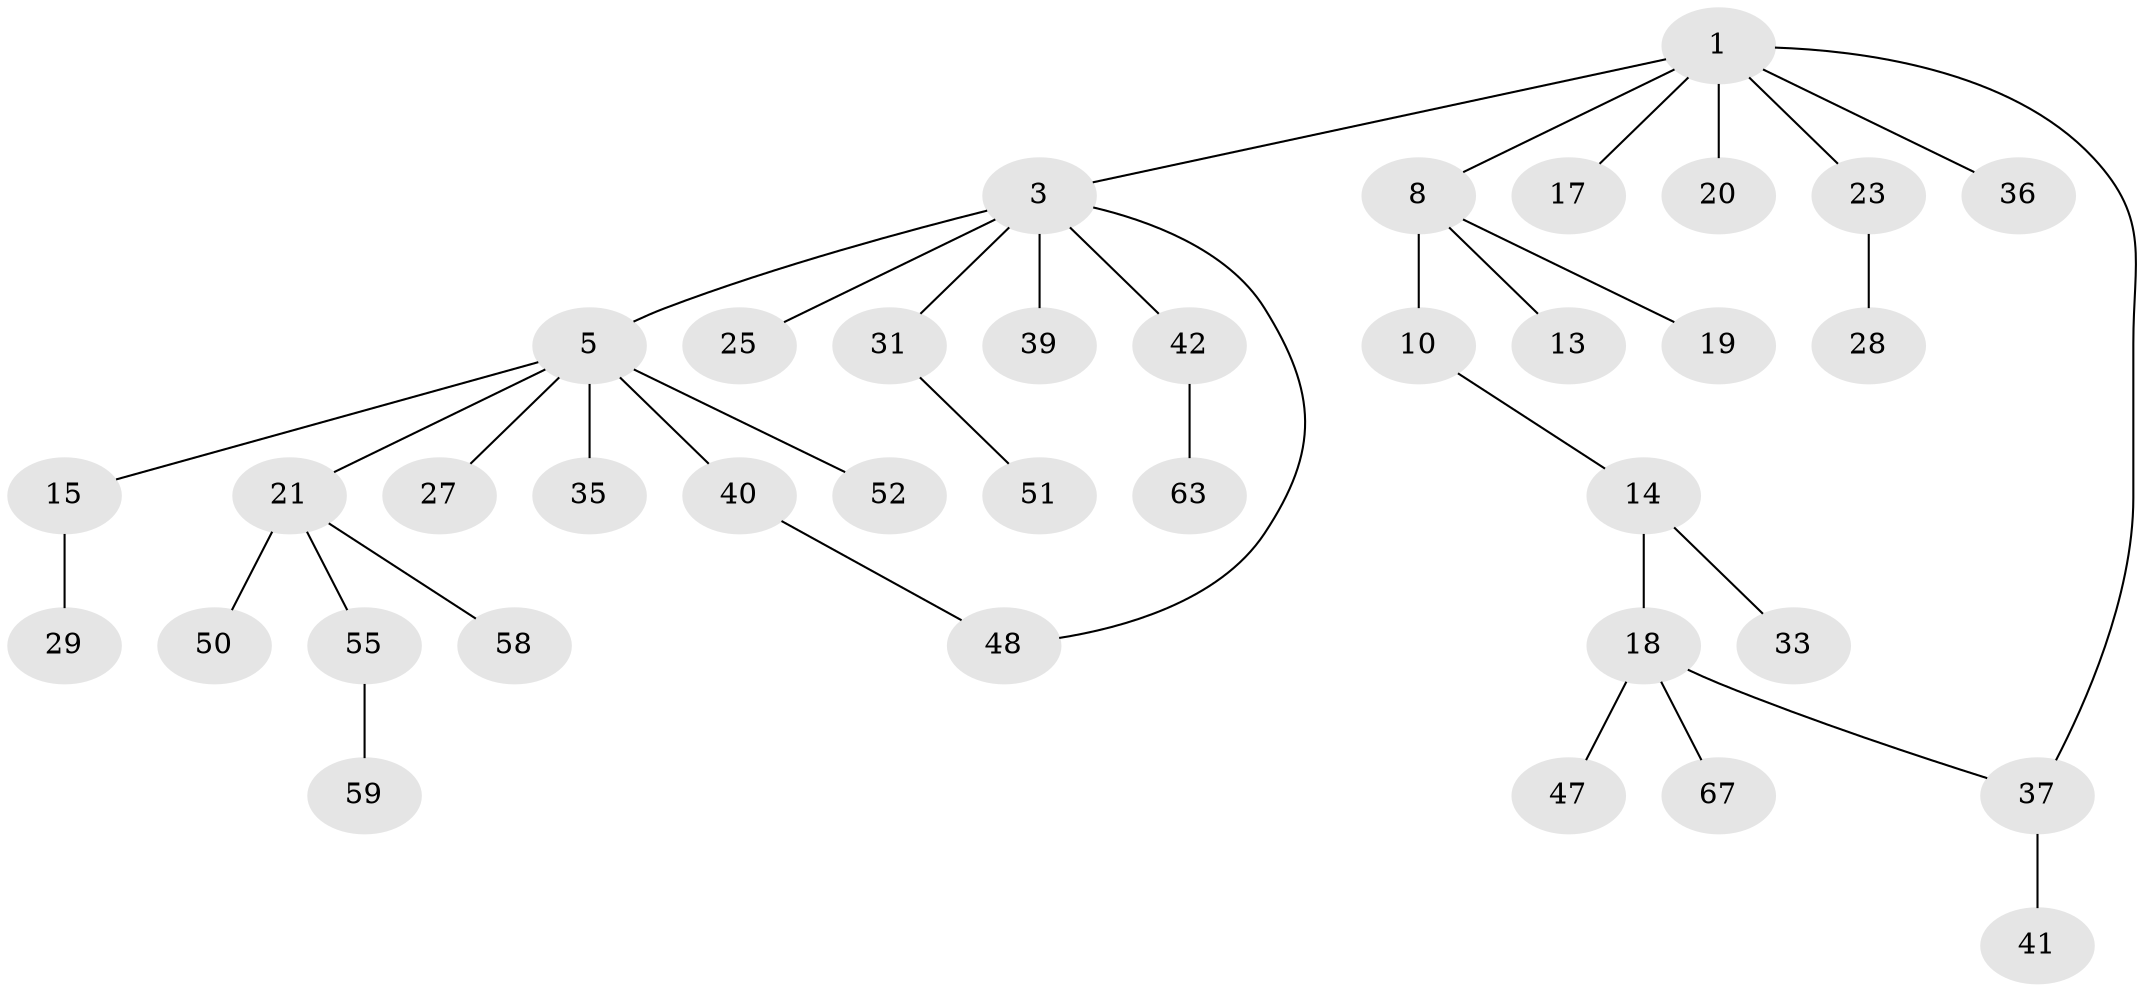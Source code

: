 // original degree distribution, {2: 0.2972972972972973, 5: 0.04054054054054054, 4: 0.06756756756756757, 7: 0.013513513513513514, 6: 0.013513513513513514, 3: 0.10810810810810811, 1: 0.4594594594594595}
// Generated by graph-tools (version 1.1) at 2025/13/03/09/25 04:13:30]
// undirected, 37 vertices, 38 edges
graph export_dot {
graph [start="1"]
  node [color=gray90,style=filled];
  1 [super="+2+7"];
  3 [super="+4"];
  5 [super="+6"];
  8 [super="+11"];
  10 [super="+22"];
  13 [super="+46"];
  14;
  15;
  17;
  18 [super="+24"];
  19;
  20 [super="+69"];
  21 [super="+56+26"];
  23;
  25;
  27;
  28;
  29;
  31 [super="+49"];
  33;
  35 [super="+53"];
  36;
  37 [super="+38"];
  39 [super="+72"];
  40 [super="+61+68"];
  41;
  42 [super="+57"];
  47;
  48;
  50 [super="+62"];
  51;
  52;
  55;
  58;
  59;
  63;
  67;
  1 -- 3;
  1 -- 37;
  1 -- 23;
  1 -- 8;
  1 -- 20;
  1 -- 17;
  1 -- 36;
  3 -- 42;
  3 -- 48;
  3 -- 5;
  3 -- 39;
  3 -- 25;
  3 -- 31;
  5 -- 15;
  5 -- 27;
  5 -- 40;
  5 -- 52;
  5 -- 21;
  5 -- 35;
  8 -- 10;
  8 -- 19;
  8 -- 13;
  10 -- 14;
  14 -- 18;
  14 -- 33;
  15 -- 29;
  18 -- 67;
  18 -- 47;
  18 -- 37;
  21 -- 58;
  21 -- 50;
  21 -- 55;
  23 -- 28;
  31 -- 51;
  37 -- 41;
  40 -- 48;
  42 -- 63;
  55 -- 59;
}
